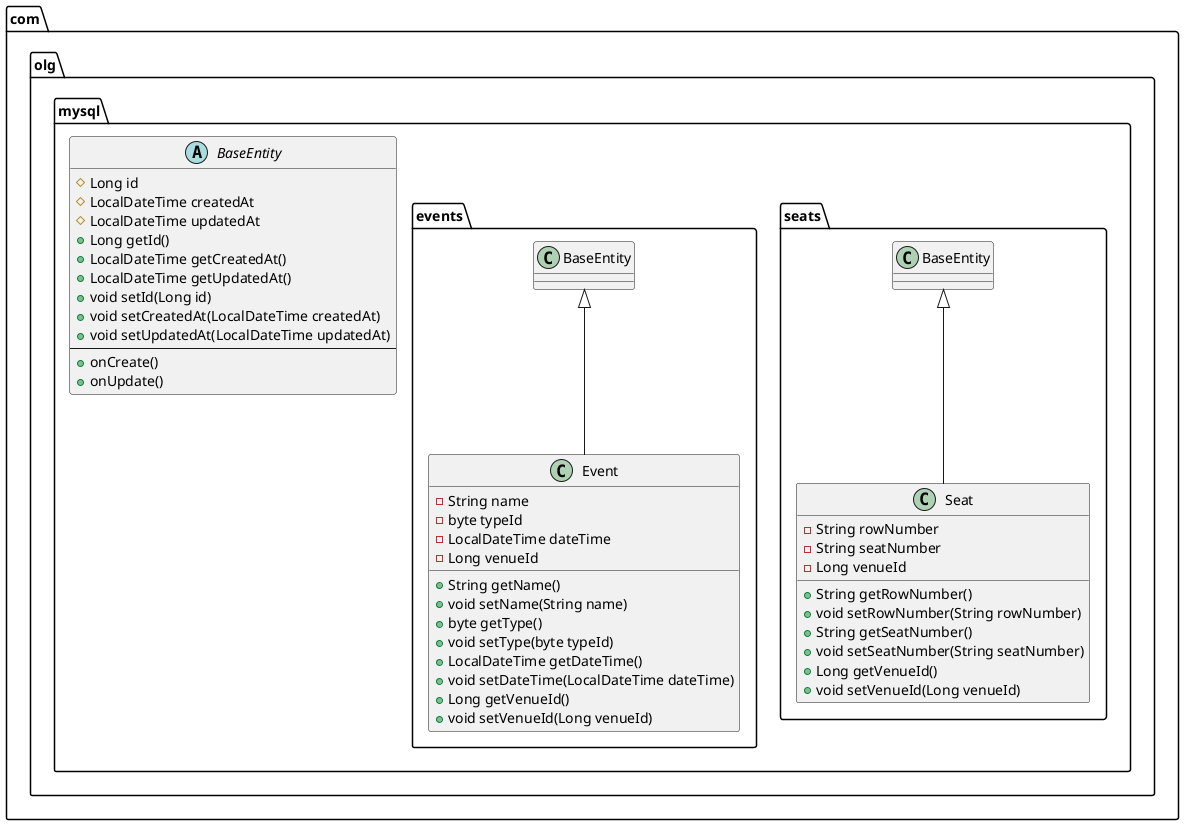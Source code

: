@startuml
package com.olg.mysql {
    abstract class BaseEntity {
        # Long id
        # LocalDateTime createdAt
        # LocalDateTime updatedAt
        + Long getId()
        + LocalDateTime getCreatedAt()
        + LocalDateTime getUpdatedAt()
        + void setId(Long id)
        + void setCreatedAt(LocalDateTime createdAt)
        + void setUpdatedAt(LocalDateTime updatedAt)
        --
        + onCreate()
        + onUpdate()
    }
}

package com.olg.mysql.seats {
    class Seat extends BaseEntity {
        - String rowNumber
        - String seatNumber
        - Long venueId
        + String getRowNumber()
        + void setRowNumber(String rowNumber)
        + String getSeatNumber()
        + void setSeatNumber(String seatNumber)
        + Long getVenueId()
        + void setVenueId(Long venueId)
    }
}

package com.olg.mysql.events {
    class Event extends BaseEntity {
        - String name
        - byte typeId
        - LocalDateTime dateTime
        - Long venueId
        + String getName()
        + void setName(String name)
        + byte getType()
        + void setType(byte typeId)
        + LocalDateTime getDateTime()
        + void setDateTime(LocalDateTime dateTime)
        + Long getVenueId()
        + void setVenueId(Long venueId)
    }
}
@enduml
